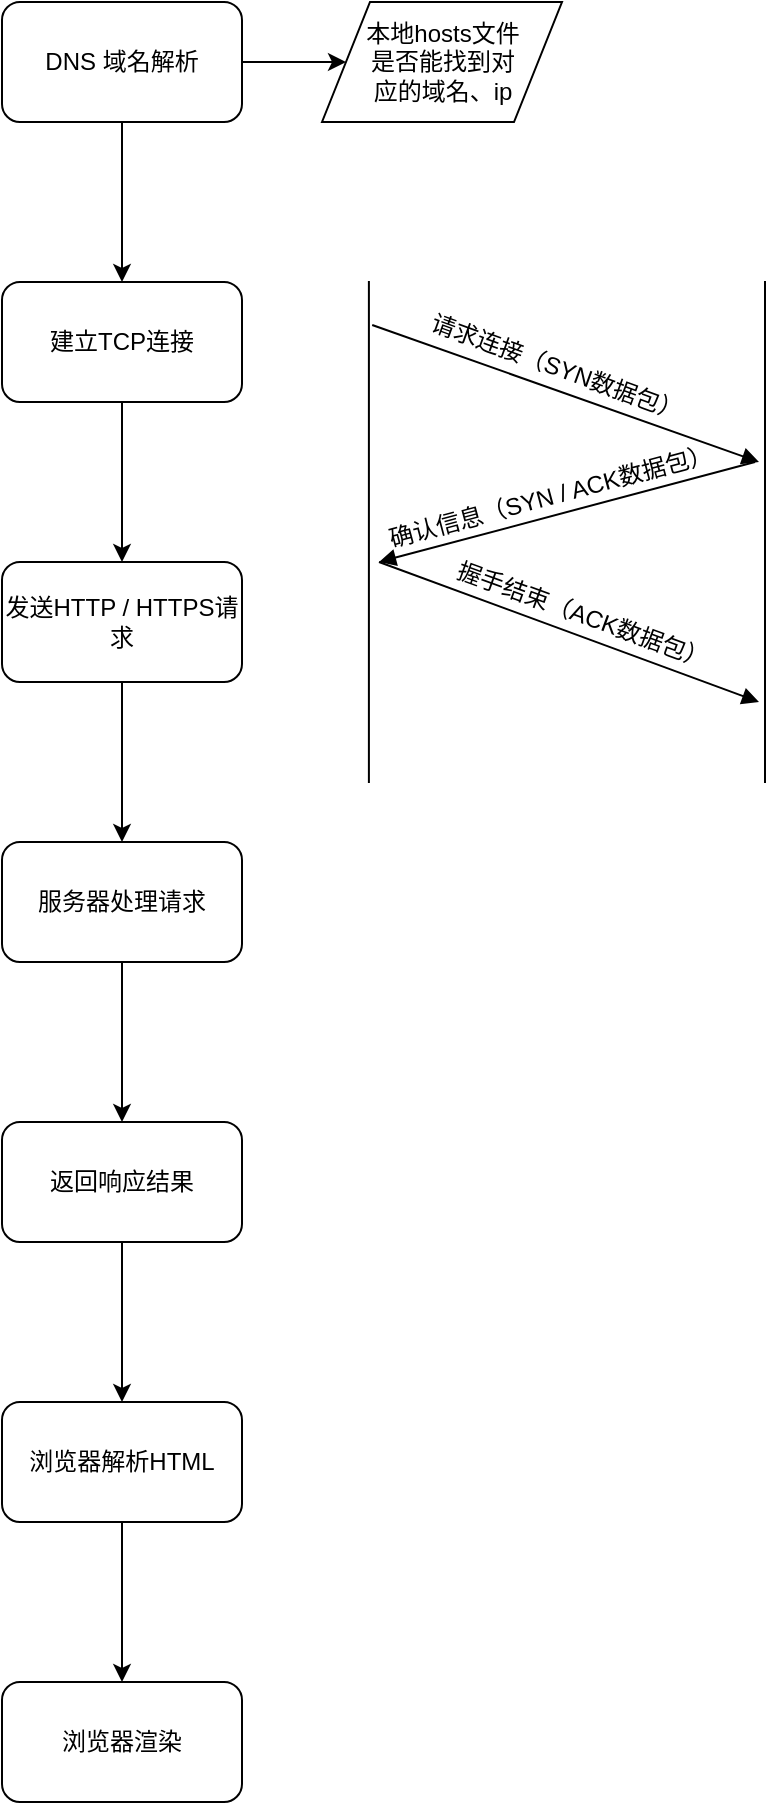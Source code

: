 <mxfile version="10.6.0" type="github"><diagram id="L7Old4Xwiab1Ltr8Jm-e" name="第 1 页"><mxGraphModel dx="758" dy="516" grid="1" gridSize="10" guides="1" tooltips="1" connect="1" arrows="1" fold="1" page="1" pageScale="1" pageWidth="827" pageHeight="1169" math="0" shadow="0"><root><mxCell id="0"/><mxCell id="1" parent="0"/><mxCell id="pWLKa9U1OgPXGRjKSqo--3" value="" style="edgeStyle=orthogonalEdgeStyle;rounded=0;orthogonalLoop=1;jettySize=auto;html=1;" parent="1" source="pWLKa9U1OgPXGRjKSqo--1" target="pWLKa9U1OgPXGRjKSqo--2" edge="1"><mxGeometry relative="1" as="geometry"/></mxCell><mxCell id="pWLKa9U1OgPXGRjKSqo--23" value="" style="edgeStyle=orthogonalEdgeStyle;rounded=0;orthogonalLoop=1;jettySize=auto;html=1;" parent="1" source="pWLKa9U1OgPXGRjKSqo--1" target="pWLKa9U1OgPXGRjKSqo--22" edge="1"><mxGeometry relative="1" as="geometry"/></mxCell><mxCell id="pWLKa9U1OgPXGRjKSqo--1" value="DNS 域名解析" style="rounded=1;whiteSpace=wrap;html=1;" parent="1" vertex="1"><mxGeometry x="40" y="200" width="120" height="60" as="geometry"/></mxCell><mxCell id="pWLKa9U1OgPXGRjKSqo--6" value="" style="edgeStyle=orthogonalEdgeStyle;rounded=0;orthogonalLoop=1;jettySize=auto;html=1;" parent="1" source="pWLKa9U1OgPXGRjKSqo--2" target="pWLKa9U1OgPXGRjKSqo--5" edge="1"><mxGeometry relative="1" as="geometry"/></mxCell><mxCell id="pWLKa9U1OgPXGRjKSqo--8" value="" style="edgeStyle=orthogonalEdgeStyle;rounded=0;orthogonalLoop=1;jettySize=auto;html=1;" parent="1" source="pWLKa9U1OgPXGRjKSqo--5" target="pWLKa9U1OgPXGRjKSqo--7" edge="1"><mxGeometry relative="1" as="geometry"/></mxCell><mxCell id="pWLKa9U1OgPXGRjKSqo--5" value="发送HTTP / HTTPS请求" style="rounded=1;whiteSpace=wrap;html=1;" parent="1" vertex="1"><mxGeometry x="40" y="480" width="120" height="60" as="geometry"/></mxCell><mxCell id="pWLKa9U1OgPXGRjKSqo--10" value="" style="edgeStyle=orthogonalEdgeStyle;rounded=0;orthogonalLoop=1;jettySize=auto;html=1;" parent="1" source="pWLKa9U1OgPXGRjKSqo--7" target="pWLKa9U1OgPXGRjKSqo--9" edge="1"><mxGeometry relative="1" as="geometry"/></mxCell><mxCell id="pWLKa9U1OgPXGRjKSqo--7" value="服务器处理请求" style="rounded=1;whiteSpace=wrap;html=1;" parent="1" vertex="1"><mxGeometry x="40" y="620" width="120" height="60" as="geometry"/></mxCell><mxCell id="pWLKa9U1OgPXGRjKSqo--12" value="" style="edgeStyle=orthogonalEdgeStyle;rounded=0;orthogonalLoop=1;jettySize=auto;html=1;" parent="1" source="pWLKa9U1OgPXGRjKSqo--9" target="pWLKa9U1OgPXGRjKSqo--11" edge="1"><mxGeometry relative="1" as="geometry"/></mxCell><mxCell id="pWLKa9U1OgPXGRjKSqo--9" value="返回响应结果" style="rounded=1;whiteSpace=wrap;html=1;" parent="1" vertex="1"><mxGeometry x="40" y="760" width="120" height="60" as="geometry"/></mxCell><mxCell id="pWLKa9U1OgPXGRjKSqo--14" value="" style="edgeStyle=orthogonalEdgeStyle;rounded=0;orthogonalLoop=1;jettySize=auto;html=1;" parent="1" source="pWLKa9U1OgPXGRjKSqo--11" target="pWLKa9U1OgPXGRjKSqo--13" edge="1"><mxGeometry relative="1" as="geometry"/></mxCell><mxCell id="pWLKa9U1OgPXGRjKSqo--11" value="浏览器解析HTML" style="rounded=1;whiteSpace=wrap;html=1;" parent="1" vertex="1"><mxGeometry x="40" y="900" width="120" height="60" as="geometry"/></mxCell><mxCell id="pWLKa9U1OgPXGRjKSqo--13" value="浏览器渲染" style="rounded=1;whiteSpace=wrap;html=1;" parent="1" vertex="1"><mxGeometry x="40" y="1040" width="120" height="60" as="geometry"/></mxCell><mxCell id="pWLKa9U1OgPXGRjKSqo--22" value="本地hosts文件&lt;br&gt;是否能找到对&lt;br&gt;应的域名、ip" style="shape=parallelogram;perimeter=parallelogramPerimeter;html=1;" parent="1" vertex="1"><mxGeometry x="200" y="200" width="120" height="60" as="geometry"/></mxCell><UserObject label="建立TCP连接" tooltip="三次握手" id="pWLKa9U1OgPXGRjKSqo--2"><mxCell style="rounded=1;whiteSpace=wrap;html=1;" parent="1" vertex="1"><mxGeometry x="40" y="340" width="120" height="60" as="geometry"/></mxCell></UserObject><mxCell id="pWLKa9U1OgPXGRjKSqo--46" value="" style="group" parent="1" vertex="1" connectable="0"><mxGeometry x="218.5" y="340" width="203" height="250" as="geometry"/></mxCell><mxCell id="pWLKa9U1OgPXGRjKSqo--29" value="" style="shape=partialRectangle;whiteSpace=wrap;html=1;top=0;bottom=0;fillColor=none;shadow=0;comic=0;" parent="pWLKa9U1OgPXGRjKSqo--46" vertex="1"><mxGeometry x="4.951" width="198.049" height="250" as="geometry"/></mxCell><mxCell id="pWLKa9U1OgPXGRjKSqo--36" value="" style="endArrow=block;endFill=1;endSize=6;html=1;" parent="pWLKa9U1OgPXGRjKSqo--46" edge="1"><mxGeometry width="100" relative="1" as="geometry"><mxPoint x="6.602" y="21.5" as="sourcePoint"/><mxPoint x="200" y="90" as="targetPoint"/></mxGeometry></mxCell><mxCell id="pWLKa9U1OgPXGRjKSqo--38" value="" style="endArrow=block;endFill=1;endSize=6;html=1;" parent="pWLKa9U1OgPXGRjKSqo--46" edge="1"><mxGeometry width="100" relative="1" as="geometry"><mxPoint x="10" y="140" as="sourcePoint"/><mxPoint x="200" y="210" as="targetPoint"/></mxGeometry></mxCell><mxCell id="pWLKa9U1OgPXGRjKSqo--39" value="" style="endArrow=block;endFill=1;endSize=6;html=1;" parent="pWLKa9U1OgPXGRjKSqo--46" edge="1"><mxGeometry width="100" relative="1" as="geometry"><mxPoint x="198" y="90" as="sourcePoint"/><mxPoint x="10" y="140" as="targetPoint"/></mxGeometry></mxCell><mxCell id="pWLKa9U1OgPXGRjKSqo--33" style="edgeStyle=none;rounded=0;comic=1;orthogonalLoop=1;jettySize=auto;html=1;exitX=0.5;exitY=0;exitDx=0;exitDy=0;" parent="pWLKa9U1OgPXGRjKSqo--46" source="pWLKa9U1OgPXGRjKSqo--29" target="pWLKa9U1OgPXGRjKSqo--29" edge="1"><mxGeometry relative="1" as="geometry"/></mxCell><mxCell id="pWLKa9U1OgPXGRjKSqo--41" value="请求连接（SYN数据包）" style="text;html=1;strokeColor=none;fillColor=none;align=left;verticalAlign=middle;whiteSpace=wrap;rounded=0;shadow=0;comic=0;rotation=20;" parent="pWLKa9U1OgPXGRjKSqo--46" vertex="1"><mxGeometry x="30" y="34" width="143" height="20" as="geometry"/></mxCell><mxCell id="pWLKa9U1OgPXGRjKSqo--44" value="确认信息（SYN / ACK数据包）" style="text;html=1;strokeColor=none;fillColor=none;align=left;verticalAlign=middle;whiteSpace=wrap;rounded=0;shadow=0;comic=0;rotation=-15;" parent="pWLKa9U1OgPXGRjKSqo--46" vertex="1"><mxGeometry x="10" y="95" width="190" height="20" as="geometry"/></mxCell><mxCell id="pWLKa9U1OgPXGRjKSqo--45" value="握手结束（ACK数据包）" style="text;html=1;strokeColor=none;fillColor=none;align=left;verticalAlign=middle;whiteSpace=wrap;rounded=0;shadow=0;comic=0;rotation=20;" parent="pWLKa9U1OgPXGRjKSqo--46" vertex="1"><mxGeometry x="43.5" y="158" width="143" height="20" as="geometry"/></mxCell></root></mxGraphModel></diagram></mxfile>